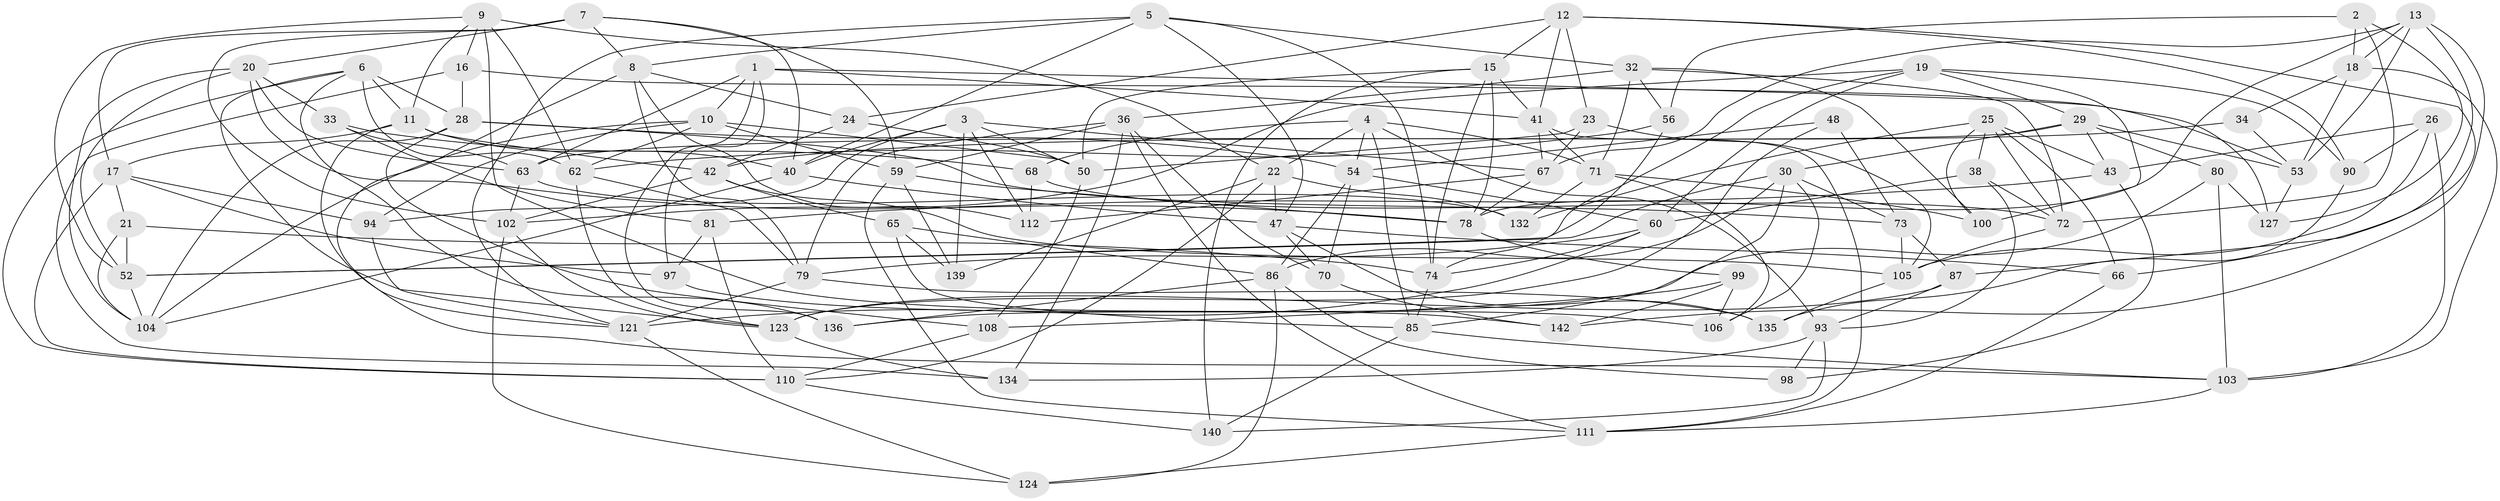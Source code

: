 // original degree distribution, {4: 1.0}
// Generated by graph-tools (version 1.1) at 2025/42/03/06/25 10:42:19]
// undirected, 91 vertices, 234 edges
graph export_dot {
graph [start="1"]
  node [color=gray90,style=filled];
  1 [super="+64"];
  2;
  3 [super="+113"];
  4 [super="+51"];
  5 [super="+91"];
  6 [super="+75"];
  7 [super="+14"];
  8 [super="+35"];
  9 [super="+44"];
  10 [super="+114"];
  11 [super="+141"];
  12 [super="+101"];
  13 [super="+131"];
  15 [super="+27"];
  16;
  17 [super="+143"];
  18 [super="+96"];
  19 [super="+31"];
  20 [super="+58"];
  21;
  22 [super="+61"];
  23;
  24;
  25 [super="+77"];
  26;
  28 [super="+37"];
  29 [super="+120"];
  30 [super="+115"];
  32 [super="+82"];
  33;
  34;
  36 [super="+39"];
  38;
  40 [super="+45"];
  41 [super="+46"];
  42 [super="+84"];
  43 [super="+92"];
  47 [super="+49"];
  48;
  50 [super="+128"];
  52 [super="+55"];
  53 [super="+126"];
  54 [super="+57"];
  56;
  59 [super="+89"];
  60 [super="+83"];
  62 [super="+130"];
  63 [super="+69"];
  65;
  66;
  67 [super="+76"];
  68;
  70;
  71 [super="+129"];
  72 [super="+95"];
  73 [super="+116"];
  74 [super="+138"];
  78 [super="+146"];
  79 [super="+107"];
  80;
  81;
  85 [super="+88"];
  86 [super="+118"];
  87;
  90;
  93 [super="+119"];
  94;
  97;
  98;
  99;
  100;
  102 [super="+144"];
  103 [super="+125"];
  104 [super="+117"];
  105 [super="+109"];
  106;
  108;
  110 [super="+137"];
  111 [super="+122"];
  112;
  121 [super="+145"];
  123 [super="+133"];
  124;
  127;
  132;
  134;
  135;
  136;
  139;
  140;
  142;
  1 -- 127;
  1 -- 97;
  1 -- 63;
  1 -- 136;
  1 -- 10;
  1 -- 41;
  2 -- 56;
  2 -- 127;
  2 -- 72;
  2 -- 18;
  3 -- 139;
  3 -- 94;
  3 -- 112;
  3 -- 40;
  3 -- 67;
  3 -- 50;
  4 -- 22;
  4 -- 68;
  4 -- 93;
  4 -- 85;
  4 -- 54;
  4 -- 71;
  5 -- 121;
  5 -- 74;
  5 -- 8;
  5 -- 40;
  5 -- 47;
  5 -- 32;
  6 -- 28;
  6 -- 136;
  6 -- 110;
  6 -- 123;
  6 -- 62;
  6 -- 11;
  7 -- 40;
  7 -- 59;
  7 -- 17;
  7 -- 8;
  7 -- 102;
  7 -- 20;
  8 -- 24;
  8 -- 103;
  8 -- 112;
  8 -- 79;
  9 -- 11;
  9 -- 106;
  9 -- 16;
  9 -- 52;
  9 -- 22;
  9 -- 62;
  10 -- 50;
  10 -- 59;
  10 -- 62;
  10 -- 104;
  10 -- 94;
  11 -- 17;
  11 -- 121;
  11 -- 40;
  11 -- 42;
  12 -- 24;
  12 -- 23;
  12 -- 41;
  12 -- 66;
  12 -- 90;
  12 -- 15;
  13 -- 142;
  13 -- 18;
  13 -- 67;
  13 -- 53;
  13 -- 78;
  13 -- 87;
  15 -- 140;
  15 -- 74;
  15 -- 78;
  15 -- 41;
  15 -- 50;
  16 -- 134;
  16 -- 53;
  16 -- 28;
  17 -- 97;
  17 -- 110;
  17 -- 21;
  17 -- 94;
  18 -- 34 [weight=2];
  18 -- 53;
  18 -- 103;
  19 -- 90;
  19 -- 52;
  19 -- 102;
  19 -- 100;
  19 -- 29;
  19 -- 60;
  20 -- 52;
  20 -- 78;
  20 -- 104;
  20 -- 33;
  20 -- 63;
  21 -- 74;
  21 -- 52;
  21 -- 104;
  22 -- 132;
  22 -- 110;
  22 -- 139;
  22 -- 47;
  23 -- 50;
  23 -- 105;
  23 -- 67;
  24 -- 50;
  24 -- 42;
  25 -- 38;
  25 -- 66;
  25 -- 72;
  25 -- 132;
  25 -- 100;
  25 -- 43;
  26 -- 105;
  26 -- 43;
  26 -- 90;
  26 -- 103;
  28 -- 108;
  28 -- 73;
  28 -- 104;
  28 -- 54;
  29 -- 53;
  29 -- 43;
  29 -- 80;
  29 -- 30;
  29 -- 63;
  30 -- 86;
  30 -- 85;
  30 -- 73;
  30 -- 106;
  30 -- 52;
  32 -- 36;
  32 -- 56;
  32 -- 72;
  32 -- 100;
  32 -- 71;
  33 -- 63;
  33 -- 68;
  33 -- 81;
  34 -- 53;
  34 -- 42;
  36 -- 134;
  36 -- 111;
  36 -- 70;
  36 -- 79;
  36 -- 59;
  38 -- 93;
  38 -- 60;
  38 -- 72;
  40 -- 104;
  40 -- 47;
  41 -- 71;
  41 -- 111;
  41 -- 67;
  42 -- 105;
  42 -- 102;
  42 -- 65;
  43 -- 81;
  43 -- 98 [weight=2];
  47 -- 70;
  47 -- 135;
  47 -- 66;
  48 -- 73 [weight=2];
  48 -- 123;
  48 -- 54;
  50 -- 108;
  52 -- 104;
  53 -- 127;
  54 -- 70;
  54 -- 60;
  54 -- 86;
  56 -- 62;
  56 -- 74;
  59 -- 139;
  59 -- 78;
  59 -- 111;
  60 -- 74;
  60 -- 79;
  60 -- 121;
  62 -- 123;
  62 -- 79;
  63 -- 132;
  63 -- 102;
  65 -- 86;
  65 -- 139;
  65 -- 85;
  66 -- 111;
  67 -- 112;
  67 -- 78;
  68 -- 112;
  68 -- 72;
  70 -- 142;
  71 -- 132;
  71 -- 100;
  71 -- 106;
  72 -- 105;
  73 -- 87;
  73 -- 105;
  74 -- 85;
  78 -- 99;
  79 -- 135;
  79 -- 121;
  80 -- 103;
  80 -- 127;
  80 -- 136;
  81 -- 97;
  81 -- 110;
  85 -- 140;
  85 -- 103;
  86 -- 98;
  86 -- 136;
  86 -- 124;
  87 -- 93;
  87 -- 123;
  90 -- 135;
  93 -- 134;
  93 -- 140;
  93 -- 98;
  94 -- 121;
  97 -- 142;
  99 -- 142;
  99 -- 108;
  99 -- 106;
  102 -- 123;
  102 -- 124;
  103 -- 111;
  105 -- 135;
  108 -- 110;
  110 -- 140;
  111 -- 124;
  121 -- 124;
  123 -- 134;
}
